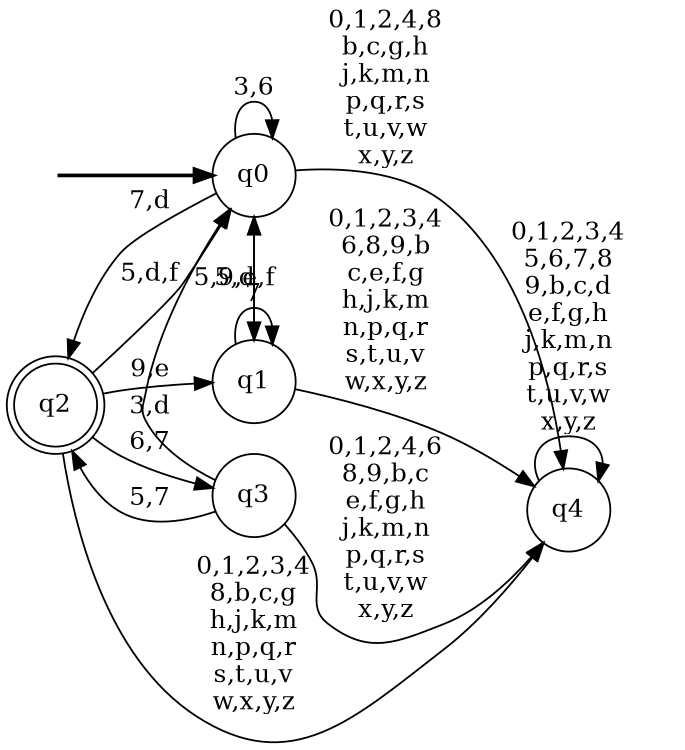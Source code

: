 digraph EDSM {
__start0 [style = invis, shape = none, label = "", width = 0, height = 0];

rankdir=LR;
size="8,5";

s0 [style="filled", color="black", fillcolor="white" shape="circle", label="q0"];
s1 [style="filled", color="black", fillcolor="white" shape="circle", label="q1"];
s2 [style="rounded,filled", color="black", fillcolor="white" shape="doublecircle", label="q2"];
s3 [style="filled", color="black", fillcolor="white" shape="circle", label="q3"];
s4 [style="filled", color="black", fillcolor="white" shape="circle", label="q4"];
subgraph cluster_main { 
	graph [pad=".75", ranksep="0.15", nodesep="0.15"];
	 style=invis; 
	__start0 -> s0 [penwidth=2];
}
s0 -> s0 [label="3,6"];
s0 -> s1 [label="5,9,e,f"];
s0 -> s2 [label="7,d"];
s0 -> s4 [label="0,1,2,4,8\nb,c,g,h\nj,k,m,n\np,q,r,s\nt,u,v,w\nx,y,z"];
s1 -> s0 [label="5,d"];
s1 -> s1 [label="7"];
s1 -> s4 [label="0,1,2,3,4\n6,8,9,b\nc,e,f,g\nh,j,k,m\nn,p,q,r\ns,t,u,v\nw,x,y,z"];
s2 -> s0 [label="5,d,f"];
s2 -> s1 [label="9,e"];
s2 -> s3 [label="6,7"];
s2 -> s4 [label="0,1,2,3,4\n8,b,c,g\nh,j,k,m\nn,p,q,r\ns,t,u,v\nw,x,y,z"];
s3 -> s0 [label="3,d"];
s3 -> s2 [label="5,7"];
s3 -> s4 [label="0,1,2,4,6\n8,9,b,c\ne,f,g,h\nj,k,m,n\np,q,r,s\nt,u,v,w\nx,y,z"];
s4 -> s4 [label="0,1,2,3,4\n5,6,7,8\n9,b,c,d\ne,f,g,h\nj,k,m,n\np,q,r,s\nt,u,v,w\nx,y,z"];

}